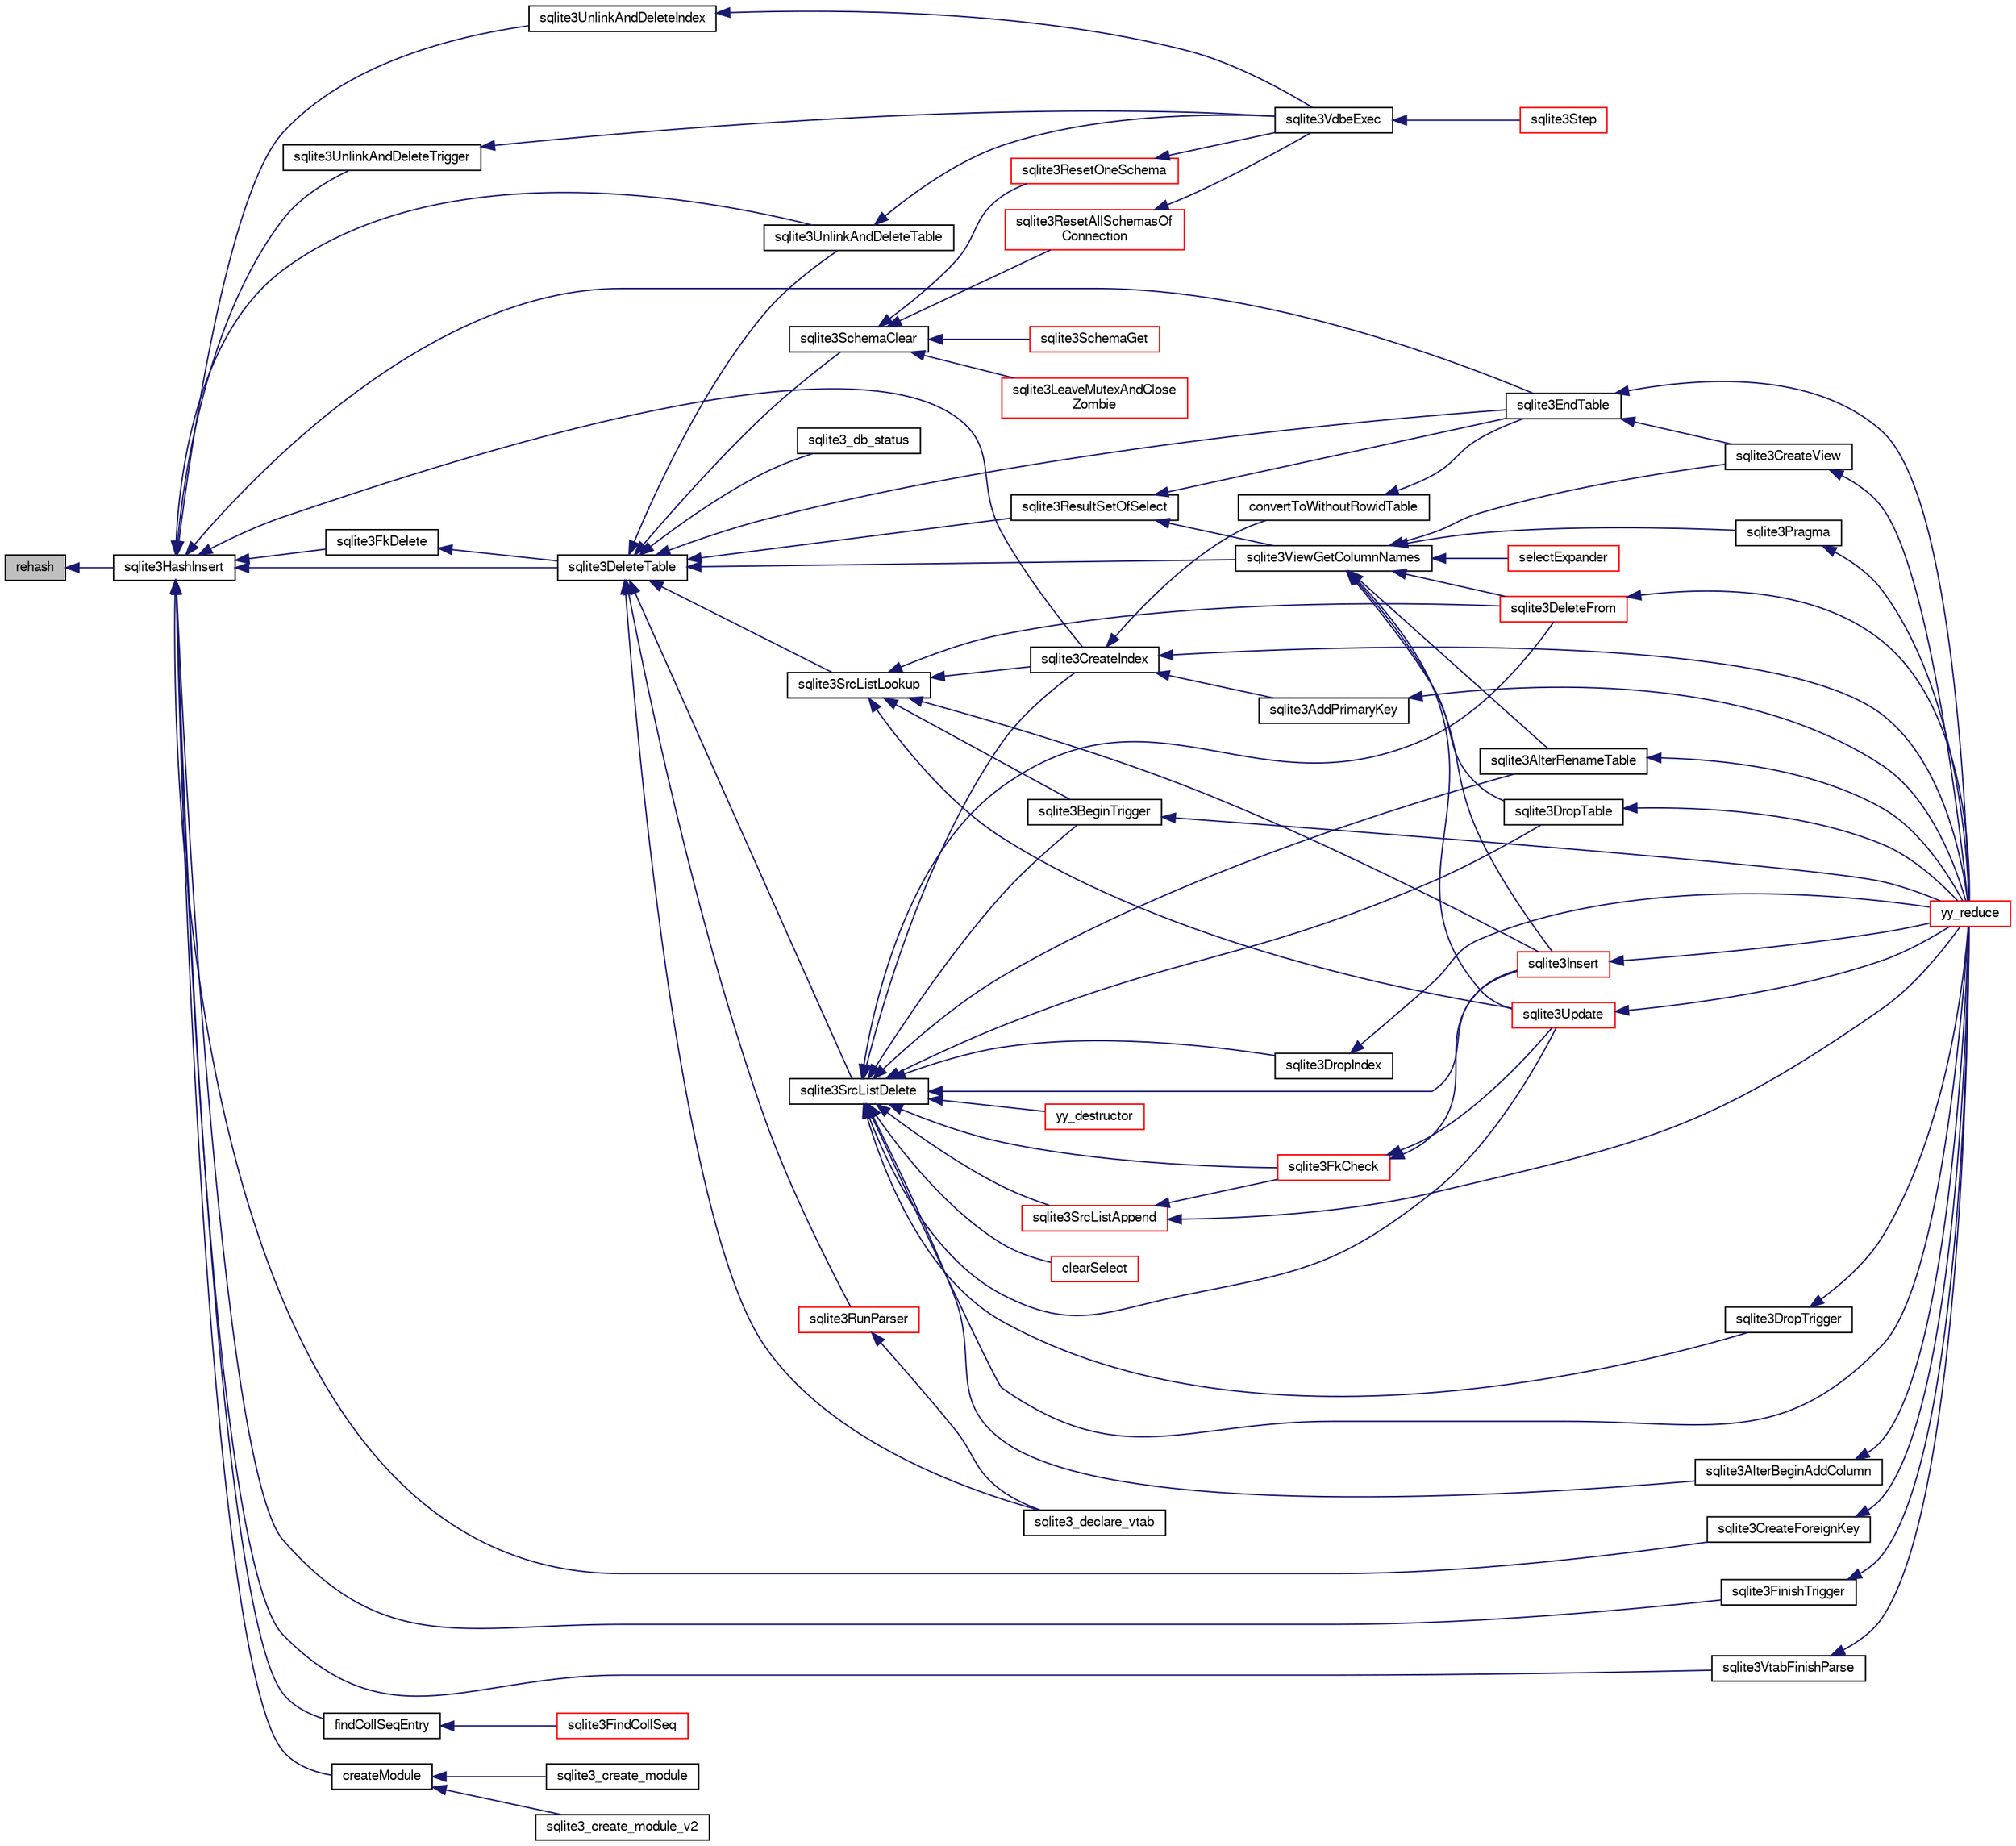 digraph "rehash"
{
  edge [fontname="FreeSans",fontsize="10",labelfontname="FreeSans",labelfontsize="10"];
  node [fontname="FreeSans",fontsize="10",shape=record];
  rankdir="LR";
  Node257077 [label="rehash",height=0.2,width=0.4,color="black", fillcolor="grey75", style="filled", fontcolor="black"];
  Node257077 -> Node257078 [dir="back",color="midnightblue",fontsize="10",style="solid",fontname="FreeSans"];
  Node257078 [label="sqlite3HashInsert",height=0.2,width=0.4,color="black", fillcolor="white", style="filled",URL="$sqlite3_8c.html#aebbc6c13b3c139d5f3463938f441da3d"];
  Node257078 -> Node257079 [dir="back",color="midnightblue",fontsize="10",style="solid",fontname="FreeSans"];
  Node257079 [label="sqlite3UnlinkAndDeleteIndex",height=0.2,width=0.4,color="black", fillcolor="white", style="filled",URL="$sqlite3_8c.html#a889f2dcb438c56db37a6d61e9f25e244"];
  Node257079 -> Node257080 [dir="back",color="midnightblue",fontsize="10",style="solid",fontname="FreeSans"];
  Node257080 [label="sqlite3VdbeExec",height=0.2,width=0.4,color="black", fillcolor="white", style="filled",URL="$sqlite3_8c.html#a8ce40a614bdc56719c4d642b1e4dfb21"];
  Node257080 -> Node257081 [dir="back",color="midnightblue",fontsize="10",style="solid",fontname="FreeSans"];
  Node257081 [label="sqlite3Step",height=0.2,width=0.4,color="red", fillcolor="white", style="filled",URL="$sqlite3_8c.html#a3f2872e873e2758a4beedad1d5113554"];
  Node257078 -> Node257208 [dir="back",color="midnightblue",fontsize="10",style="solid",fontname="FreeSans"];
  Node257208 [label="sqlite3DeleteTable",height=0.2,width=0.4,color="black", fillcolor="white", style="filled",URL="$sqlite3_8c.html#a7fd3d507375a381a3807f92735318973"];
  Node257208 -> Node257209 [dir="back",color="midnightblue",fontsize="10",style="solid",fontname="FreeSans"];
  Node257209 [label="sqlite3_db_status",height=0.2,width=0.4,color="black", fillcolor="white", style="filled",URL="$sqlite3_8h.html#ab64e8333313ee2e44116842711818940"];
  Node257208 -> Node257210 [dir="back",color="midnightblue",fontsize="10",style="solid",fontname="FreeSans"];
  Node257210 [label="sqlite3UnlinkAndDeleteTable",height=0.2,width=0.4,color="black", fillcolor="white", style="filled",URL="$sqlite3_8c.html#a9733677716a49de464f86fff164e9a1b"];
  Node257210 -> Node257080 [dir="back",color="midnightblue",fontsize="10",style="solid",fontname="FreeSans"];
  Node257208 -> Node257122 [dir="back",color="midnightblue",fontsize="10",style="solid",fontname="FreeSans"];
  Node257122 [label="sqlite3EndTable",height=0.2,width=0.4,color="black", fillcolor="white", style="filled",URL="$sqlite3_8c.html#a7b5f2c66c0f0b6f819d970ca389768b0"];
  Node257122 -> Node257123 [dir="back",color="midnightblue",fontsize="10",style="solid",fontname="FreeSans"];
  Node257123 [label="sqlite3CreateView",height=0.2,width=0.4,color="black", fillcolor="white", style="filled",URL="$sqlite3_8c.html#a9d85cb00ff71dee5cd9a019503a6982e"];
  Node257123 -> Node257110 [dir="back",color="midnightblue",fontsize="10",style="solid",fontname="FreeSans"];
  Node257110 [label="yy_reduce",height=0.2,width=0.4,color="red", fillcolor="white", style="filled",URL="$sqlite3_8c.html#a7c419a9b25711c666a9a2449ef377f14"];
  Node257122 -> Node257110 [dir="back",color="midnightblue",fontsize="10",style="solid",fontname="FreeSans"];
  Node257208 -> Node257157 [dir="back",color="midnightblue",fontsize="10",style="solid",fontname="FreeSans"];
  Node257157 [label="sqlite3ViewGetColumnNames",height=0.2,width=0.4,color="black", fillcolor="white", style="filled",URL="$sqlite3_8c.html#aebc7cd8d9e2bd174ae0a60363d3f6ce8"];
  Node257157 -> Node257116 [dir="back",color="midnightblue",fontsize="10",style="solid",fontname="FreeSans"];
  Node257116 [label="sqlite3AlterRenameTable",height=0.2,width=0.4,color="black", fillcolor="white", style="filled",URL="$sqlite3_8c.html#aa5cfdb507ff74e559f2efb0318c96d2c"];
  Node257116 -> Node257110 [dir="back",color="midnightblue",fontsize="10",style="solid",fontname="FreeSans"];
  Node257157 -> Node257123 [dir="back",color="midnightblue",fontsize="10",style="solid",fontname="FreeSans"];
  Node257157 -> Node257118 [dir="back",color="midnightblue",fontsize="10",style="solid",fontname="FreeSans"];
  Node257118 [label="sqlite3DropTable",height=0.2,width=0.4,color="black", fillcolor="white", style="filled",URL="$sqlite3_8c.html#a5534f77364b5568783c0e50db3c9defb"];
  Node257118 -> Node257110 [dir="back",color="midnightblue",fontsize="10",style="solid",fontname="FreeSans"];
  Node257157 -> Node257125 [dir="back",color="midnightblue",fontsize="10",style="solid",fontname="FreeSans"];
  Node257125 [label="sqlite3DeleteFrom",height=0.2,width=0.4,color="red", fillcolor="white", style="filled",URL="$sqlite3_8c.html#ab9b4b45349188b49eabb23f94608a091"];
  Node257125 -> Node257110 [dir="back",color="midnightblue",fontsize="10",style="solid",fontname="FreeSans"];
  Node257157 -> Node257134 [dir="back",color="midnightblue",fontsize="10",style="solid",fontname="FreeSans"];
  Node257134 [label="sqlite3Insert",height=0.2,width=0.4,color="red", fillcolor="white", style="filled",URL="$sqlite3_8c.html#a5b17c9c2000bae6bdff8e6be48d7dc2b"];
  Node257134 -> Node257110 [dir="back",color="midnightblue",fontsize="10",style="solid",fontname="FreeSans"];
  Node257157 -> Node257158 [dir="back",color="midnightblue",fontsize="10",style="solid",fontname="FreeSans"];
  Node257158 [label="sqlite3Pragma",height=0.2,width=0.4,color="black", fillcolor="white", style="filled",URL="$sqlite3_8c.html#a111391370f58f8e6a6eca51fd34d62ed"];
  Node257158 -> Node257110 [dir="back",color="midnightblue",fontsize="10",style="solid",fontname="FreeSans"];
  Node257157 -> Node257141 [dir="back",color="midnightblue",fontsize="10",style="solid",fontname="FreeSans"];
  Node257141 [label="selectExpander",height=0.2,width=0.4,color="red", fillcolor="white", style="filled",URL="$sqlite3_8c.html#abee977318fbf74531340c6e41b0ca953"];
  Node257157 -> Node257135 [dir="back",color="midnightblue",fontsize="10",style="solid",fontname="FreeSans"];
  Node257135 [label="sqlite3Update",height=0.2,width=0.4,color="red", fillcolor="white", style="filled",URL="$sqlite3_8c.html#ac5aa67c46e8cc8174566fabe6809fafa"];
  Node257135 -> Node257110 [dir="back",color="midnightblue",fontsize="10",style="solid",fontname="FreeSans"];
  Node257208 -> Node257211 [dir="back",color="midnightblue",fontsize="10",style="solid",fontname="FreeSans"];
  Node257211 [label="sqlite3SrcListDelete",height=0.2,width=0.4,color="black", fillcolor="white", style="filled",URL="$sqlite3_8c.html#acc250a3e5e7fd8889a16a9f28e3e7312"];
  Node257211 -> Node257116 [dir="back",color="midnightblue",fontsize="10",style="solid",fontname="FreeSans"];
  Node257211 -> Node257117 [dir="back",color="midnightblue",fontsize="10",style="solid",fontname="FreeSans"];
  Node257117 [label="sqlite3AlterBeginAddColumn",height=0.2,width=0.4,color="black", fillcolor="white", style="filled",URL="$sqlite3_8c.html#a884f7bc342f8753d938ae1f1b9157d2d"];
  Node257117 -> Node257110 [dir="back",color="midnightblue",fontsize="10",style="solid",fontname="FreeSans"];
  Node257211 -> Node257118 [dir="back",color="midnightblue",fontsize="10",style="solid",fontname="FreeSans"];
  Node257211 -> Node257119 [dir="back",color="midnightblue",fontsize="10",style="solid",fontname="FreeSans"];
  Node257119 [label="sqlite3CreateIndex",height=0.2,width=0.4,color="black", fillcolor="white", style="filled",URL="$sqlite3_8c.html#a8dbe5e590ab6c58a8c45f34f7c81e825"];
  Node257119 -> Node257120 [dir="back",color="midnightblue",fontsize="10",style="solid",fontname="FreeSans"];
  Node257120 [label="sqlite3AddPrimaryKey",height=0.2,width=0.4,color="black", fillcolor="white", style="filled",URL="$sqlite3_8c.html#af2b0672c3379d2a7d927d210ae0ade62"];
  Node257120 -> Node257110 [dir="back",color="midnightblue",fontsize="10",style="solid",fontname="FreeSans"];
  Node257119 -> Node257121 [dir="back",color="midnightblue",fontsize="10",style="solid",fontname="FreeSans"];
  Node257121 [label="convertToWithoutRowidTable",height=0.2,width=0.4,color="black", fillcolor="white", style="filled",URL="$sqlite3_8c.html#a0d41effc4e4a0ba740429a08f6747313"];
  Node257121 -> Node257122 [dir="back",color="midnightblue",fontsize="10",style="solid",fontname="FreeSans"];
  Node257119 -> Node257110 [dir="back",color="midnightblue",fontsize="10",style="solid",fontname="FreeSans"];
  Node257211 -> Node257204 [dir="back",color="midnightblue",fontsize="10",style="solid",fontname="FreeSans"];
  Node257204 [label="sqlite3DropIndex",height=0.2,width=0.4,color="black", fillcolor="white", style="filled",URL="$sqlite3_8c.html#a3ffd2536f34a0cf6d427710b06b71e83"];
  Node257204 -> Node257110 [dir="back",color="midnightblue",fontsize="10",style="solid",fontname="FreeSans"];
  Node257211 -> Node257212 [dir="back",color="midnightblue",fontsize="10",style="solid",fontname="FreeSans"];
  Node257212 [label="sqlite3SrcListAppend",height=0.2,width=0.4,color="red", fillcolor="white", style="filled",URL="$sqlite3_8c.html#a2d72a77bc508ef9a3e4a7f9af34d4fce"];
  Node257212 -> Node257154 [dir="back",color="midnightblue",fontsize="10",style="solid",fontname="FreeSans"];
  Node257154 [label="sqlite3FkCheck",height=0.2,width=0.4,color="red", fillcolor="white", style="filled",URL="$sqlite3_8c.html#aa38fb76c7d6f48f19772877a41703b92"];
  Node257154 -> Node257134 [dir="back",color="midnightblue",fontsize="10",style="solid",fontname="FreeSans"];
  Node257154 -> Node257135 [dir="back",color="midnightblue",fontsize="10",style="solid",fontname="FreeSans"];
  Node257212 -> Node257110 [dir="back",color="midnightblue",fontsize="10",style="solid",fontname="FreeSans"];
  Node257211 -> Node257125 [dir="back",color="midnightblue",fontsize="10",style="solid",fontname="FreeSans"];
  Node257211 -> Node257154 [dir="back",color="midnightblue",fontsize="10",style="solid",fontname="FreeSans"];
  Node257211 -> Node257134 [dir="back",color="midnightblue",fontsize="10",style="solid",fontname="FreeSans"];
  Node257211 -> Node257218 [dir="back",color="midnightblue",fontsize="10",style="solid",fontname="FreeSans"];
  Node257218 [label="clearSelect",height=0.2,width=0.4,color="red", fillcolor="white", style="filled",URL="$sqlite3_8c.html#ac083bac4f2f02c26aa02fc24ca8c2dd9"];
  Node257211 -> Node257138 [dir="back",color="midnightblue",fontsize="10",style="solid",fontname="FreeSans"];
  Node257138 [label="sqlite3BeginTrigger",height=0.2,width=0.4,color="black", fillcolor="white", style="filled",URL="$sqlite3_8c.html#ac20a731dbd52edec68a09962c7f39a4c"];
  Node257138 -> Node257110 [dir="back",color="midnightblue",fontsize="10",style="solid",fontname="FreeSans"];
  Node257211 -> Node257205 [dir="back",color="midnightblue",fontsize="10",style="solid",fontname="FreeSans"];
  Node257205 [label="sqlite3DropTrigger",height=0.2,width=0.4,color="black", fillcolor="white", style="filled",URL="$sqlite3_8c.html#affdf1dd65e331b06feaef6ff8636305f"];
  Node257205 -> Node257110 [dir="back",color="midnightblue",fontsize="10",style="solid",fontname="FreeSans"];
  Node257211 -> Node257135 [dir="back",color="midnightblue",fontsize="10",style="solid",fontname="FreeSans"];
  Node257211 -> Node257243 [dir="back",color="midnightblue",fontsize="10",style="solid",fontname="FreeSans"];
  Node257243 [label="yy_destructor",height=0.2,width=0.4,color="red", fillcolor="white", style="filled",URL="$sqlite3_8c.html#afca0f0d2a9c0e0ca0625382394fa060e"];
  Node257211 -> Node257110 [dir="back",color="midnightblue",fontsize="10",style="solid",fontname="FreeSans"];
  Node257208 -> Node257288 [dir="back",color="midnightblue",fontsize="10",style="solid",fontname="FreeSans"];
  Node257288 [label="sqlite3SchemaClear",height=0.2,width=0.4,color="black", fillcolor="white", style="filled",URL="$sqlite3_8c.html#a927c603430267e42c56ab38ca221322a"];
  Node257288 -> Node257289 [dir="back",color="midnightblue",fontsize="10",style="solid",fontname="FreeSans"];
  Node257289 [label="sqlite3ResetOneSchema",height=0.2,width=0.4,color="red", fillcolor="white", style="filled",URL="$sqlite3_8c.html#aae32656cb46c5449ae7c53fc8aa27887"];
  Node257289 -> Node257080 [dir="back",color="midnightblue",fontsize="10",style="solid",fontname="FreeSans"];
  Node257288 -> Node257291 [dir="back",color="midnightblue",fontsize="10",style="solid",fontname="FreeSans"];
  Node257291 [label="sqlite3ResetAllSchemasOf\lConnection",height=0.2,width=0.4,color="red", fillcolor="white", style="filled",URL="$sqlite3_8c.html#a2fc0d7e9d7e688a2a81ea4775dd12e33"];
  Node257291 -> Node257080 [dir="back",color="midnightblue",fontsize="10",style="solid",fontname="FreeSans"];
  Node257288 -> Node257319 [dir="back",color="midnightblue",fontsize="10",style="solid",fontname="FreeSans"];
  Node257319 [label="sqlite3SchemaGet",height=0.2,width=0.4,color="red", fillcolor="white", style="filled",URL="$sqlite3_8c.html#aea657029436ec374cbd09f8cc2747169"];
  Node257288 -> Node257308 [dir="back",color="midnightblue",fontsize="10",style="solid",fontname="FreeSans"];
  Node257308 [label="sqlite3LeaveMutexAndClose\lZombie",height=0.2,width=0.4,color="red", fillcolor="white", style="filled",URL="$sqlite3_8c.html#afe3a37c29dcb0fe9fc15fe07a3976f59"];
  Node257208 -> Node257124 [dir="back",color="midnightblue",fontsize="10",style="solid",fontname="FreeSans"];
  Node257124 [label="sqlite3SrcListLookup",height=0.2,width=0.4,color="black", fillcolor="white", style="filled",URL="$sqlite3_8c.html#a6354fab5d5d3aa8a721e43d480c16701"];
  Node257124 -> Node257119 [dir="back",color="midnightblue",fontsize="10",style="solid",fontname="FreeSans"];
  Node257124 -> Node257125 [dir="back",color="midnightblue",fontsize="10",style="solid",fontname="FreeSans"];
  Node257124 -> Node257134 [dir="back",color="midnightblue",fontsize="10",style="solid",fontname="FreeSans"];
  Node257124 -> Node257138 [dir="back",color="midnightblue",fontsize="10",style="solid",fontname="FreeSans"];
  Node257124 -> Node257135 [dir="back",color="midnightblue",fontsize="10",style="solid",fontname="FreeSans"];
  Node257208 -> Node257156 [dir="back",color="midnightblue",fontsize="10",style="solid",fontname="FreeSans"];
  Node257156 [label="sqlite3ResultSetOfSelect",height=0.2,width=0.4,color="black", fillcolor="white", style="filled",URL="$sqlite3_8c.html#ade35a86757654a36498d74152aa2fda8"];
  Node257156 -> Node257122 [dir="back",color="midnightblue",fontsize="10",style="solid",fontname="FreeSans"];
  Node257156 -> Node257157 [dir="back",color="midnightblue",fontsize="10",style="solid",fontname="FreeSans"];
  Node257208 -> Node257277 [dir="back",color="midnightblue",fontsize="10",style="solid",fontname="FreeSans"];
  Node257277 [label="sqlite3_declare_vtab",height=0.2,width=0.4,color="black", fillcolor="white", style="filled",URL="$sqlite3_8h.html#a65393c41da76ae1470a7c7f4b4aca600"];
  Node257208 -> Node257246 [dir="back",color="midnightblue",fontsize="10",style="solid",fontname="FreeSans"];
  Node257246 [label="sqlite3RunParser",height=0.2,width=0.4,color="red", fillcolor="white", style="filled",URL="$sqlite3_8c.html#a174f16a9adcc64bf971bae4a5ffa3488"];
  Node257246 -> Node257277 [dir="back",color="midnightblue",fontsize="10",style="solid",fontname="FreeSans"];
  Node257078 -> Node257210 [dir="back",color="midnightblue",fontsize="10",style="solid",fontname="FreeSans"];
  Node257078 -> Node257122 [dir="back",color="midnightblue",fontsize="10",style="solid",fontname="FreeSans"];
  Node257078 -> Node257240 [dir="back",color="midnightblue",fontsize="10",style="solid",fontname="FreeSans"];
  Node257240 [label="sqlite3CreateForeignKey",height=0.2,width=0.4,color="black", fillcolor="white", style="filled",URL="$sqlite3_8c.html#a60425130ff4f583e63d3540525d3cd3a"];
  Node257240 -> Node257110 [dir="back",color="midnightblue",fontsize="10",style="solid",fontname="FreeSans"];
  Node257078 -> Node257119 [dir="back",color="midnightblue",fontsize="10",style="solid",fontname="FreeSans"];
  Node257078 -> Node257340 [dir="back",color="midnightblue",fontsize="10",style="solid",fontname="FreeSans"];
  Node257340 [label="findCollSeqEntry",height=0.2,width=0.4,color="black", fillcolor="white", style="filled",URL="$sqlite3_8c.html#aaf9ae07c81dca508e137b5880e94aa98"];
  Node257340 -> Node257341 [dir="back",color="midnightblue",fontsize="10",style="solid",fontname="FreeSans"];
  Node257341 [label="sqlite3FindCollSeq",height=0.2,width=0.4,color="red", fillcolor="white", style="filled",URL="$sqlite3_8c.html#ac4f91d39f24a6435de12698fdb16bc14"];
  Node257078 -> Node257282 [dir="back",color="midnightblue",fontsize="10",style="solid",fontname="FreeSans"];
  Node257282 [label="sqlite3FkDelete",height=0.2,width=0.4,color="black", fillcolor="white", style="filled",URL="$sqlite3_8c.html#a59a33da6c4e11d3f99b15eafdc01f013"];
  Node257282 -> Node257208 [dir="back",color="midnightblue",fontsize="10",style="solid",fontname="FreeSans"];
  Node257078 -> Node257256 [dir="back",color="midnightblue",fontsize="10",style="solid",fontname="FreeSans"];
  Node257256 [label="sqlite3FinishTrigger",height=0.2,width=0.4,color="black", fillcolor="white", style="filled",URL="$sqlite3_8c.html#a15231afa0ac739363aee4cdb88380886"];
  Node257256 -> Node257110 [dir="back",color="midnightblue",fontsize="10",style="solid",fontname="FreeSans"];
  Node257078 -> Node257320 [dir="back",color="midnightblue",fontsize="10",style="solid",fontname="FreeSans"];
  Node257320 [label="sqlite3UnlinkAndDeleteTrigger",height=0.2,width=0.4,color="black", fillcolor="white", style="filled",URL="$sqlite3_8c.html#aa779646f1e1667b589b01dd8b494a53c"];
  Node257320 -> Node257080 [dir="back",color="midnightblue",fontsize="10",style="solid",fontname="FreeSans"];
  Node257078 -> Node257384 [dir="back",color="midnightblue",fontsize="10",style="solid",fontname="FreeSans"];
  Node257384 [label="createModule",height=0.2,width=0.4,color="black", fillcolor="white", style="filled",URL="$sqlite3_8c.html#a77134e0947164db4ca98b4b516bfdf6b"];
  Node257384 -> Node257385 [dir="back",color="midnightblue",fontsize="10",style="solid",fontname="FreeSans"];
  Node257385 [label="sqlite3_create_module",height=0.2,width=0.4,color="black", fillcolor="white", style="filled",URL="$sqlite3_8h.html#ac1c2da392b14a7bba8cc7605d56438d0"];
  Node257384 -> Node257386 [dir="back",color="midnightblue",fontsize="10",style="solid",fontname="FreeSans"];
  Node257386 [label="sqlite3_create_module_v2",height=0.2,width=0.4,color="black", fillcolor="white", style="filled",URL="$sqlite3_8h.html#a293bb76c4e725c89ea93dde3ffa0c665"];
  Node257078 -> Node257257 [dir="back",color="midnightblue",fontsize="10",style="solid",fontname="FreeSans"];
  Node257257 [label="sqlite3VtabFinishParse",height=0.2,width=0.4,color="black", fillcolor="white", style="filled",URL="$sqlite3_8c.html#a31979f7a03df3cc53c4189dd1f3ea24c"];
  Node257257 -> Node257110 [dir="back",color="midnightblue",fontsize="10",style="solid",fontname="FreeSans"];
}
